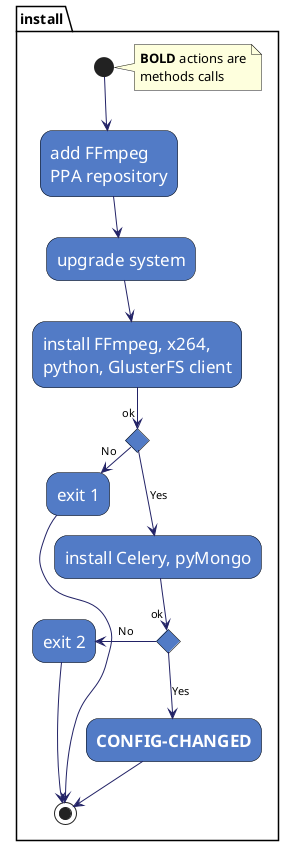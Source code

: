 @startuml

skinparam activity {
    FontColor          white
    AttributeFontColor white
    FontSize           17
    AttributeFontSize  15
    AttributeFontname  Droid Sans Mono
    BackgroundColor    #527BC6
    BorderColor        black
    ArrowColor         #222266
}

partition install {
note right: <b>BOLD</b> actions are\nmethods calls
(*) --> "add FFmpeg\nPPA repository"
--> "upgrade system"
--> "install FFmpeg, x264,\npython, GlusterFS client"
if "ok" then
    -right-> [No] "exit 1"
    --> (*)
else
    --> [Yes] "install Celery, pyMongo"
    if "ok" then
        -left-> [No] "exit 2"
        --> (*)
    else
        --> [Yes] "<b>CONFIG-CHANGED</b>"
        --> (*)
    endif
endif
}

@enduml
